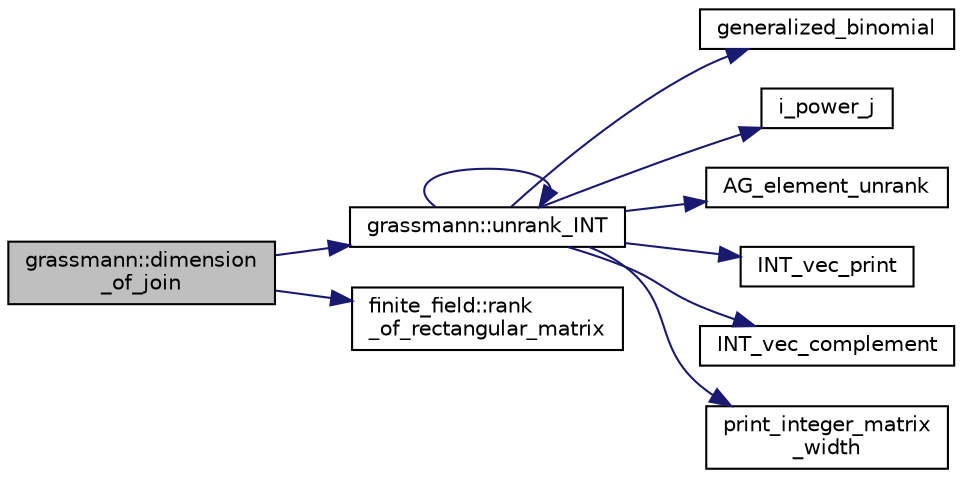 digraph "grassmann::dimension_of_join"
{
  edge [fontname="Helvetica",fontsize="10",labelfontname="Helvetica",labelfontsize="10"];
  node [fontname="Helvetica",fontsize="10",shape=record];
  rankdir="LR";
  Node247 [label="grassmann::dimension\l_of_join",height=0.2,width=0.4,color="black", fillcolor="grey75", style="filled", fontcolor="black"];
  Node247 -> Node248 [color="midnightblue",fontsize="10",style="solid",fontname="Helvetica"];
  Node248 [label="grassmann::unrank_INT",height=0.2,width=0.4,color="black", fillcolor="white", style="filled",URL="$df/d02/classgrassmann.html#a32079405b95a6da2ba1420567d762d64"];
  Node248 -> Node249 [color="midnightblue",fontsize="10",style="solid",fontname="Helvetica"];
  Node249 [label="generalized_binomial",height=0.2,width=0.4,color="black", fillcolor="white", style="filled",URL="$d2/d7c/combinatorics_8_c.html#a24762dc22e45175d18ec1ec1d2556ae8"];
  Node248 -> Node250 [color="midnightblue",fontsize="10",style="solid",fontname="Helvetica"];
  Node250 [label="i_power_j",height=0.2,width=0.4,color="black", fillcolor="white", style="filled",URL="$de/dc5/algebra__and__number__theory_8h.html#a39b321523e8957d701618bb5cac542b5"];
  Node248 -> Node251 [color="midnightblue",fontsize="10",style="solid",fontname="Helvetica"];
  Node251 [label="AG_element_unrank",height=0.2,width=0.4,color="black", fillcolor="white", style="filled",URL="$d4/d67/geometry_8h.html#a4a33b86c87b2879b97cfa1327abe2885"];
  Node248 -> Node252 [color="midnightblue",fontsize="10",style="solid",fontname="Helvetica"];
  Node252 [label="INT_vec_print",height=0.2,width=0.4,color="black", fillcolor="white", style="filled",URL="$df/dbf/sajeeb_8_c.html#a79a5901af0b47dd0d694109543c027fe"];
  Node248 -> Node248 [color="midnightblue",fontsize="10",style="solid",fontname="Helvetica"];
  Node248 -> Node253 [color="midnightblue",fontsize="10",style="solid",fontname="Helvetica"];
  Node253 [label="INT_vec_complement",height=0.2,width=0.4,color="black", fillcolor="white", style="filled",URL="$d5/db4/io__and__os_8h.html#a2a0a724647575fcd3090c763985eb81a"];
  Node248 -> Node254 [color="midnightblue",fontsize="10",style="solid",fontname="Helvetica"];
  Node254 [label="print_integer_matrix\l_width",height=0.2,width=0.4,color="black", fillcolor="white", style="filled",URL="$d5/db4/io__and__os_8h.html#aa78f3e73fc2179251bd15adbcc31573f"];
  Node247 -> Node255 [color="midnightblue",fontsize="10",style="solid",fontname="Helvetica"];
  Node255 [label="finite_field::rank\l_of_rectangular_matrix",height=0.2,width=0.4,color="black", fillcolor="white", style="filled",URL="$df/d5a/classfinite__field.html#ac1ef22ecdf3984cfd4b652ee48eeb455"];
}
